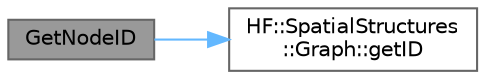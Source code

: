 digraph "GetNodeID"
{
 // LATEX_PDF_SIZE
  bgcolor="transparent";
  edge [fontname=Helvetica,fontsize=10,labelfontname=Helvetica,labelfontsize=10];
  node [fontname=Helvetica,fontsize=10,shape=box,height=0.2,width=0.4];
  rankdir="LR";
  Node1 [label="GetNodeID",height=0.2,width=0.4,color="gray40", fillcolor="grey60", style="filled", fontcolor="black",tooltip="Get the ID of the given node in the graph. If the node does not exist, out_id  will be set to -1."];
  Node1 -> Node2 [color="steelblue1",style="solid"];
  Node2 [label="HF::SpatialStructures\l::Graph::getID",height=0.2,width=0.4,color="grey40", fillcolor="white", style="filled",URL="$a01551.html#af59beedafb4af0ee99d54761e1c681fc",tooltip="Retrieve the ID for node in this graph."];
}
